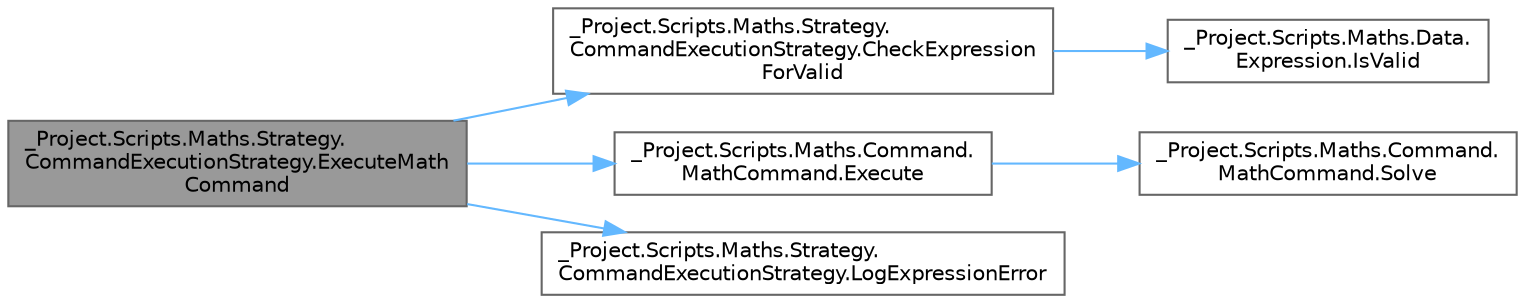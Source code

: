 digraph "_Project.Scripts.Maths.Strategy.CommandExecutionStrategy.ExecuteMathCommand"
{
 // LATEX_PDF_SIZE
  bgcolor="transparent";
  edge [fontname=Helvetica,fontsize=10,labelfontname=Helvetica,labelfontsize=10];
  node [fontname=Helvetica,fontsize=10,shape=box,height=0.2,width=0.4];
  rankdir="LR";
  Node1 [id="Node000001",label="_Project.Scripts.Maths.Strategy.\lCommandExecutionStrategy.ExecuteMath\lCommand",height=0.2,width=0.4,color="gray40", fillcolor="grey60", style="filled", fontcolor="black",tooltip="Метод выполнения математичесой команды"];
  Node1 -> Node2 [id="edge6_Node000001_Node000002",color="steelblue1",style="solid",tooltip=" "];
  Node2 [id="Node000002",label="_Project.Scripts.Maths.Strategy.\lCommandExecutionStrategy.CheckExpression\lForValid",height=0.2,width=0.4,color="grey40", fillcolor="white", style="filled",URL="$class___project_1_1_scripts_1_1_maths_1_1_strategy_1_1_command_execution_strategy.html#ac0996bcbb3a4d9a96fddf42634818389",tooltip="Метод проверки математического выражения на правильный состав"];
  Node2 -> Node3 [id="edge7_Node000002_Node000003",color="steelblue1",style="solid",tooltip=" "];
  Node3 [id="Node000003",label="_Project.Scripts.Maths.Data.\lExpression.IsValid",height=0.2,width=0.4,color="grey40", fillcolor="white", style="filled",URL="$struct___project_1_1_scripts_1_1_maths_1_1_data_1_1_expression.html#a76788a5a0a5fdcddb694a398ba393ebd",tooltip="Метод проверки структуры математического выражения на валидность"];
  Node1 -> Node4 [id="edge8_Node000001_Node000004",color="steelblue1",style="solid",tooltip=" "];
  Node4 [id="Node000004",label="_Project.Scripts.Maths.Command.\lMathCommand.Execute",height=0.2,width=0.4,color="grey40", fillcolor="white", style="filled",URL="$class___project_1_1_scripts_1_1_maths_1_1_command_1_1_math_command.html#ac4769b79346696c0ef9db2d58bbc9591",tooltip="Метод выполнения вычисления"];
  Node4 -> Node5 [id="edge9_Node000004_Node000005",color="steelblue1",style="solid",tooltip=" "];
  Node5 [id="Node000005",label="_Project.Scripts.Maths.Command.\lMathCommand.Solve",height=0.2,width=0.4,color="grey40", fillcolor="white", style="filled",URL="$class___project_1_1_scripts_1_1_maths_1_1_command_1_1_math_command.html#ac41a7bc426e11837401786da23ecef44",tooltip="Метод, опрделяющий ход вычисления"];
  Node1 -> Node6 [id="edge10_Node000001_Node000006",color="steelblue1",style="solid",tooltip=" "];
  Node6 [id="Node000006",label="_Project.Scripts.Maths.Strategy.\lCommandExecutionStrategy.LogExpressionError",height=0.2,width=0.4,color="grey40", fillcolor="white", style="filled",URL="$class___project_1_1_scripts_1_1_maths_1_1_strategy_1_1_command_execution_strategy.html#abf1a1930dfaeb6d4a3526ade3083e63a",tooltip="Метод логирования ошибки в ходе вычислений"];
}
